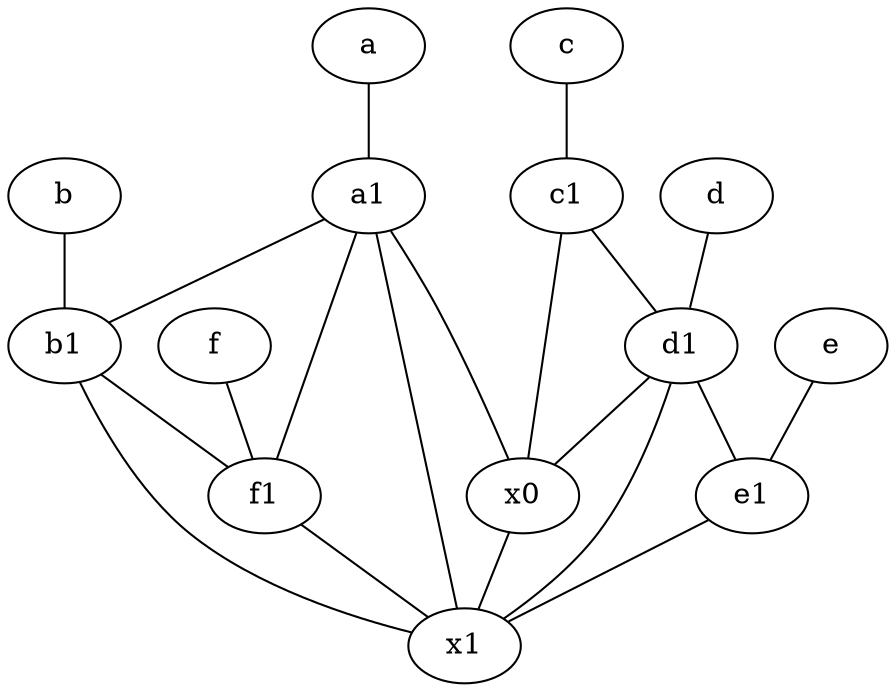 graph {
	node [labelfontsize=50]
	c1 [labelfontsize=50 pos="4.5,3!"]
	e [labelfontsize=50 pos="7,9!"]
	a1 [labelfontsize=50 pos="8,3!"]
	x1 [labelfontsize=50]
	f [labelfontsize=50 pos="3,9!"]
	c [labelfontsize=50 pos="4.5,2!"]
	f1 [labelfontsize=50 pos="3,8!"]
	d [labelfontsize=50 pos="2,5!"]
	a [labelfontsize=50 pos="8,2!"]
	e1 [labelfontsize=50 pos="7,7!"]
	b [labelfontsize=50 pos="10,4!"]
	b1 [labelfontsize=50 pos="9,4!"]
	x0 [labelfontsize=50]
	d1 [labelfontsize=50 pos="3,5!"]
	a1 -- b1
	e1 -- x1
	c1 -- x0
	a1 -- x0
	b1 -- f1
	a1 -- f1
	d -- d1
	d1 -- x1
	e -- e1
	b -- b1
	a1 -- x1
	a -- a1
	b1 -- x1
	f -- f1
	f1 -- x1
	d1 -- e1
	c -- c1
	x0 -- x1
	c1 -- d1
	d1 -- x0
}
